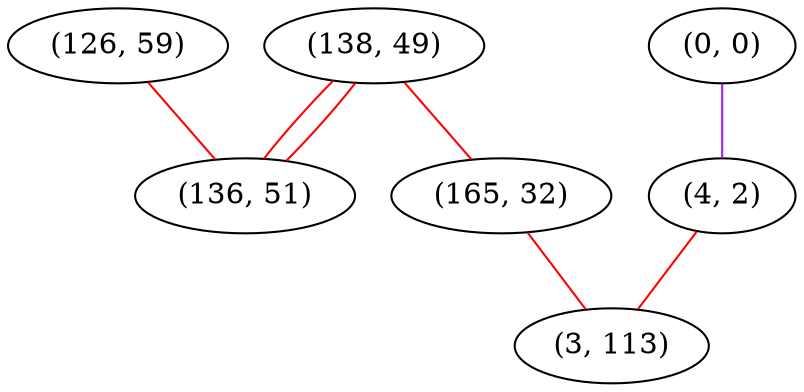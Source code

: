 graph "" {
"(126, 59)";
"(0, 0)";
"(138, 49)";
"(136, 51)";
"(165, 32)";
"(4, 2)";
"(3, 113)";
"(126, 59)" -- "(136, 51)"  [color=red, key=0, weight=1];
"(0, 0)" -- "(4, 2)"  [color=purple, key=0, weight=4];
"(138, 49)" -- "(136, 51)"  [color=red, key=0, weight=1];
"(138, 49)" -- "(136, 51)"  [color=red, key=1, weight=1];
"(138, 49)" -- "(165, 32)"  [color=red, key=0, weight=1];
"(165, 32)" -- "(3, 113)"  [color=red, key=0, weight=1];
"(4, 2)" -- "(3, 113)"  [color=red, key=0, weight=1];
}
